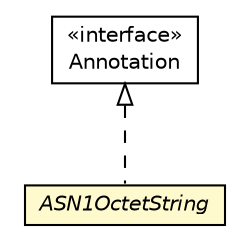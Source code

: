 #!/usr/local/bin/dot
#
# Class diagram 
# Generated by UMLGraph version R5_6-24-gf6e263 (http://www.umlgraph.org/)
#

digraph G {
	edge [fontname="Helvetica",fontsize=10,labelfontname="Helvetica",labelfontsize=10];
	node [fontname="Helvetica",fontsize=10,shape=plaintext];
	nodesep=0.25;
	ranksep=0.5;
	// org.universAAL.lddi.lib.ieeex73std.org.bn.annotations.ASN1OctetString
	c1703646 [label=<<table title="org.universAAL.lddi.lib.ieeex73std.org.bn.annotations.ASN1OctetString" border="0" cellborder="1" cellspacing="0" cellpadding="2" port="p" bgcolor="lemonChiffon" href="./ASN1OctetString.html">
		<tr><td><table border="0" cellspacing="0" cellpadding="1">
<tr><td align="center" balign="center"><font face="Helvetica-Oblique"> ASN1OctetString </font></td></tr>
		</table></td></tr>
		</table>>, URL="./ASN1OctetString.html", fontname="Helvetica", fontcolor="black", fontsize=10.0];
	//org.universAAL.lddi.lib.ieeex73std.org.bn.annotations.ASN1OctetString implements java.lang.annotation.Annotation
	c1705053:p -> c1703646:p [dir=back,arrowtail=empty,style=dashed];
	// java.lang.annotation.Annotation
	c1705053 [label=<<table title="java.lang.annotation.Annotation" border="0" cellborder="1" cellspacing="0" cellpadding="2" port="p" href="http://java.sun.com/j2se/1.4.2/docs/api/java/lang/annotation/Annotation.html">
		<tr><td><table border="0" cellspacing="0" cellpadding="1">
<tr><td align="center" balign="center"> &#171;interface&#187; </td></tr>
<tr><td align="center" balign="center"> Annotation </td></tr>
		</table></td></tr>
		</table>>, URL="http://java.sun.com/j2se/1.4.2/docs/api/java/lang/annotation/Annotation.html", fontname="Helvetica", fontcolor="black", fontsize=10.0];
}

